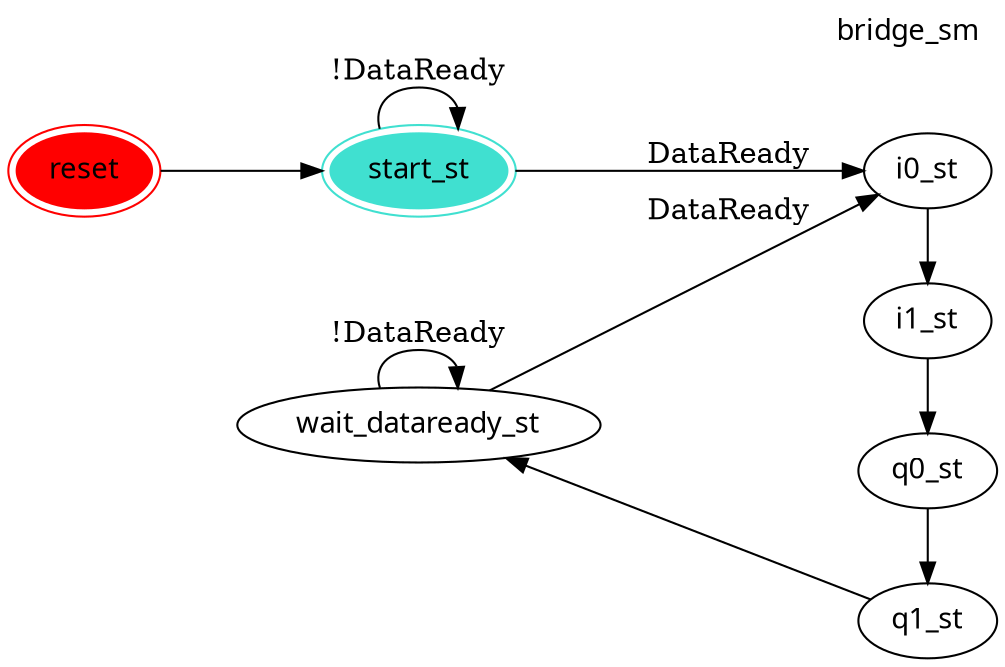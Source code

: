 digraph bridge_sm {
  graph [fontname="lucidasans-bold-14"];
  rankdir=LR;
  node [fontname="lucidasans-bold-14"];
  reset -> start_st
  start_st -> i0_st [label = "DataReady"];
  start_st -> start_st [label = "!DataReady"];
  i0_st -> i1_st;
  i1_st -> q0_st;
  q0_st -> q1_st;
  q1_st -> wait_dataready_st;
  wait_dataready_st -> i0_st [label = " DataReady "];
  wait_dataready_st -> wait_dataready_st [ label=" !DataReady " ];
  start_st [color=turquoise, peripheries=2, style=filled];
  reset [color=red, peripheries=2, style=filled];
  label="bridge_sm";
  labelloc=top;
  labeljust=right;
  { rank=same; start_st, wait_dataready_st }
  { rank=same; i0_st, i1_st, q0_st, q1_st }
}
